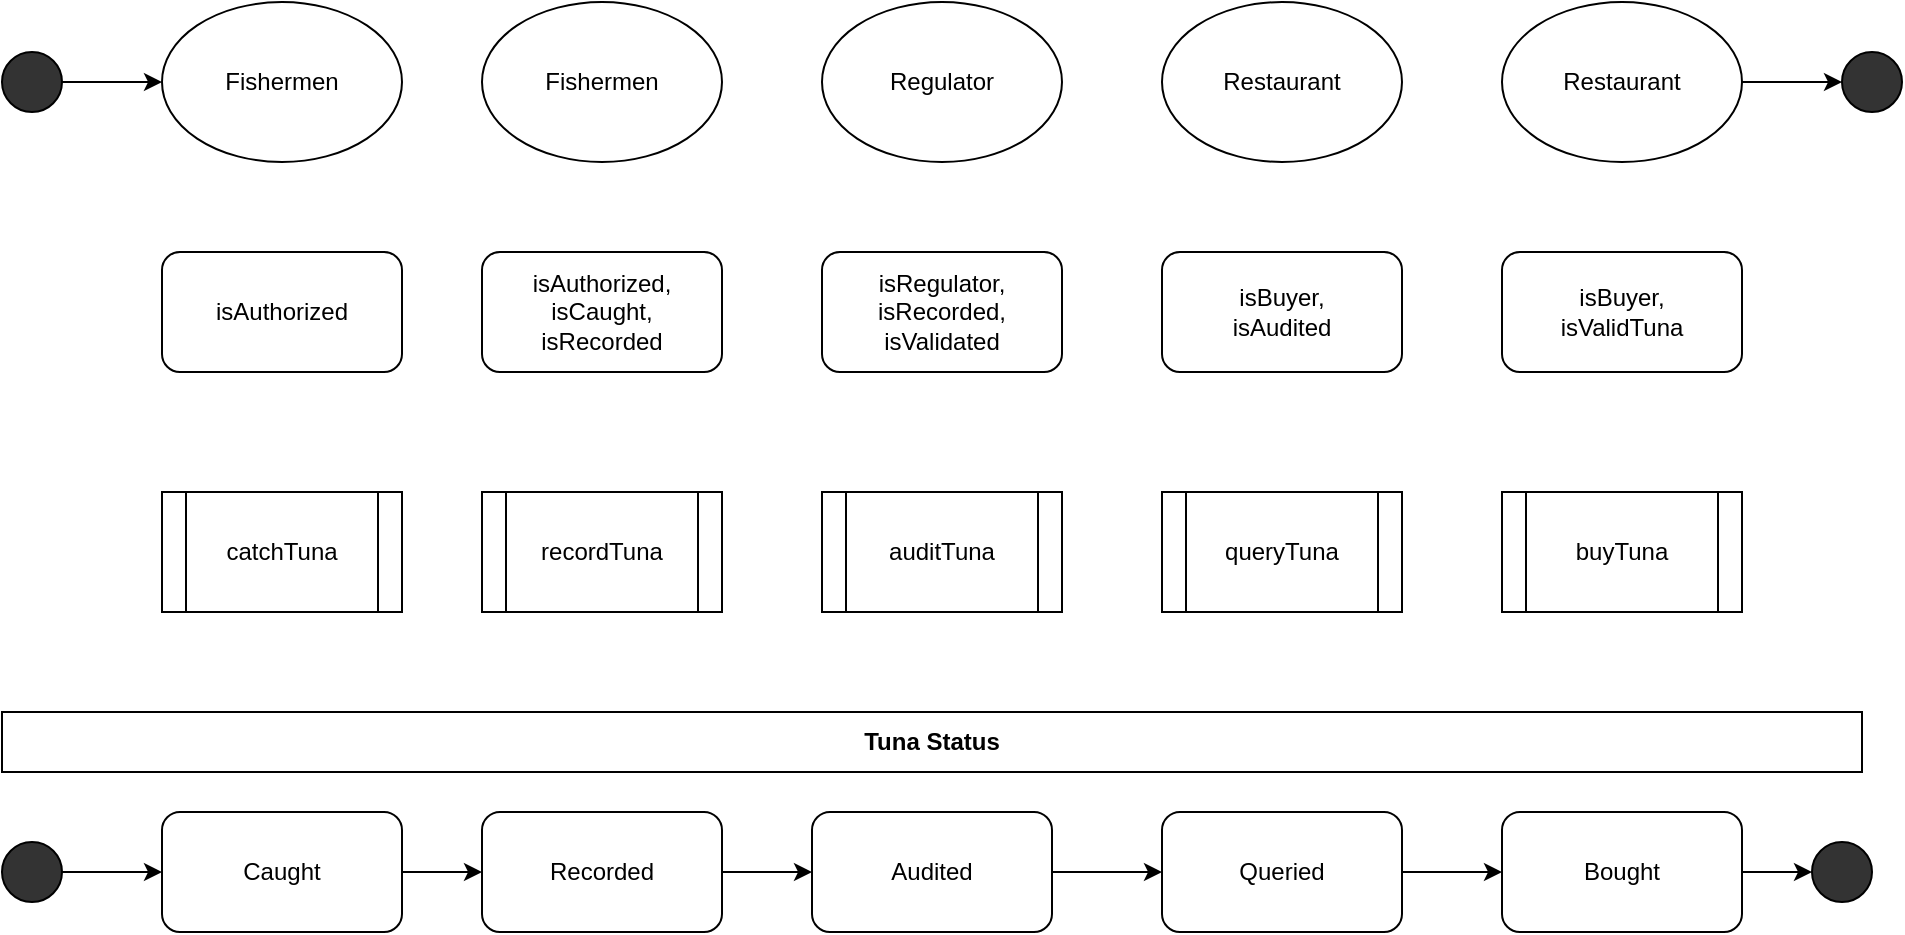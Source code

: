 <mxfile version="10.6.7" type="device"><diagram id="N7PH8rcaSGMAcmPkOh6h" name="Page-1"><mxGraphModel dx="2146" dy="465" grid="1" gridSize="10" guides="1" tooltips="1" connect="1" arrows="1" fold="1" page="1" pageScale="1" pageWidth="826" pageHeight="1169" math="0" shadow="0"><root><mxCell id="0"/><mxCell id="1" parent="0"/><mxCell id="mgDIXfmYifUk3JJZ5WLK-21" style="edgeStyle=orthogonalEdgeStyle;rounded=0;orthogonalLoop=1;jettySize=auto;html=1;exitX=1;exitY=0.5;exitDx=0;exitDy=0;" edge="1" parent="1" source="mgDIXfmYifUk3JJZ5WLK-1" target="mgDIXfmYifUk3JJZ5WLK-3"><mxGeometry relative="1" as="geometry"/></mxCell><mxCell id="mgDIXfmYifUk3JJZ5WLK-1" value="" style="ellipse;whiteSpace=wrap;html=1;aspect=fixed;fillColor=#333333;" vertex="1" parent="1"><mxGeometry x="-240" y="40" width="30" height="30" as="geometry"/></mxCell><mxCell id="mgDIXfmYifUk3JJZ5WLK-3" value="Fishermen" style="ellipse;whiteSpace=wrap;html=1;fillColor=#FFFFFF;" vertex="1" parent="1"><mxGeometry x="-160" y="15" width="120" height="80" as="geometry"/></mxCell><mxCell id="mgDIXfmYifUk3JJZ5WLK-4" value="Fishermen" style="ellipse;whiteSpace=wrap;html=1;fillColor=#FFFFFF;" vertex="1" parent="1"><mxGeometry y="15" width="120" height="80" as="geometry"/></mxCell><mxCell id="mgDIXfmYifUk3JJZ5WLK-5" value="isAuthorized" style="rounded=1;whiteSpace=wrap;html=1;fillColor=#FFFFFF;" vertex="1" parent="1"><mxGeometry x="-160" y="140" width="120" height="60" as="geometry"/></mxCell><mxCell id="mgDIXfmYifUk3JJZ5WLK-6" value="isAuthorized,&lt;br&gt;isCaught,&lt;br&gt;isRecorded&lt;br&gt;" style="rounded=1;whiteSpace=wrap;html=1;fillColor=#FFFFFF;" vertex="1" parent="1"><mxGeometry y="140" width="120" height="60" as="geometry"/></mxCell><mxCell id="mgDIXfmYifUk3JJZ5WLK-9" value="Regulator" style="ellipse;whiteSpace=wrap;html=1;fillColor=#FFFFFF;" vertex="1" parent="1"><mxGeometry x="170" y="15" width="120" height="80" as="geometry"/></mxCell><mxCell id="mgDIXfmYifUk3JJZ5WLK-10" value="isRegulator, isRecorded,&lt;br&gt;isValidated&lt;br&gt;" style="rounded=1;whiteSpace=wrap;html=1;fillColor=#FFFFFF;" vertex="1" parent="1"><mxGeometry x="170" y="140" width="120" height="60" as="geometry"/></mxCell><mxCell id="mgDIXfmYifUk3JJZ5WLK-11" value="Restaurant" style="ellipse;whiteSpace=wrap;html=1;fillColor=#FFFFFF;" vertex="1" parent="1"><mxGeometry x="340" y="15" width="120" height="80" as="geometry"/></mxCell><mxCell id="mgDIXfmYifUk3JJZ5WLK-12" value="isBuyer, &lt;br&gt;isAudited&lt;br&gt;" style="rounded=1;whiteSpace=wrap;html=1;fillColor=#FFFFFF;" vertex="1" parent="1"><mxGeometry x="340" y="140" width="120" height="60" as="geometry"/></mxCell><mxCell id="mgDIXfmYifUk3JJZ5WLK-13" value="catchTuna" style="shape=process;whiteSpace=wrap;html=1;backgroundOutline=1;fillColor=#FFFFFF;" vertex="1" parent="1"><mxGeometry x="-160" y="260" width="120" height="60" as="geometry"/></mxCell><mxCell id="mgDIXfmYifUk3JJZ5WLK-14" value="recordTuna" style="shape=process;whiteSpace=wrap;html=1;backgroundOutline=1;fillColor=#FFFFFF;" vertex="1" parent="1"><mxGeometry y="260" width="120" height="60" as="geometry"/></mxCell><mxCell id="mgDIXfmYifUk3JJZ5WLK-15" value="auditTuna" style="shape=process;whiteSpace=wrap;html=1;backgroundOutline=1;fillColor=#FFFFFF;" vertex="1" parent="1"><mxGeometry x="170" y="260" width="120" height="60" as="geometry"/></mxCell><mxCell id="mgDIXfmYifUk3JJZ5WLK-22" style="edgeStyle=orthogonalEdgeStyle;rounded=0;orthogonalLoop=1;jettySize=auto;html=1;exitX=1;exitY=0.5;exitDx=0;exitDy=0;entryX=0;entryY=0.5;entryDx=0;entryDy=0;" edge="1" parent="1" source="mgDIXfmYifUk3JJZ5WLK-16" target="mgDIXfmYifUk3JJZ5WLK-20"><mxGeometry relative="1" as="geometry"/></mxCell><mxCell id="mgDIXfmYifUk3JJZ5WLK-16" value="Restaurant" style="ellipse;whiteSpace=wrap;html=1;fillColor=#FFFFFF;" vertex="1" parent="1"><mxGeometry x="510" y="15" width="120" height="80" as="geometry"/></mxCell><mxCell id="mgDIXfmYifUk3JJZ5WLK-17" value="isBuyer, &lt;br&gt;isValidTuna&lt;br&gt;" style="rounded=1;whiteSpace=wrap;html=1;fillColor=#FFFFFF;" vertex="1" parent="1"><mxGeometry x="510" y="140" width="120" height="60" as="geometry"/></mxCell><mxCell id="mgDIXfmYifUk3JJZ5WLK-18" value="queryTuna" style="shape=process;whiteSpace=wrap;html=1;backgroundOutline=1;fillColor=#FFFFFF;" vertex="1" parent="1"><mxGeometry x="340" y="260" width="120" height="60" as="geometry"/></mxCell><mxCell id="mgDIXfmYifUk3JJZ5WLK-19" value="buyTuna" style="shape=process;whiteSpace=wrap;html=1;backgroundOutline=1;fillColor=#FFFFFF;" vertex="1" parent="1"><mxGeometry x="510" y="260" width="120" height="60" as="geometry"/></mxCell><mxCell id="mgDIXfmYifUk3JJZ5WLK-20" value="" style="ellipse;whiteSpace=wrap;html=1;aspect=fixed;fillColor=#333333;" vertex="1" parent="1"><mxGeometry x="680" y="40" width="30" height="30" as="geometry"/></mxCell><mxCell id="mgDIXfmYifUk3JJZ5WLK-23" value="Tuna Status" style="rounded=0;whiteSpace=wrap;html=1;fillColor=#FFFFFF;fontStyle=1" vertex="1" parent="1"><mxGeometry x="-240" y="370" width="930" height="30" as="geometry"/></mxCell><mxCell id="mgDIXfmYifUk3JJZ5WLK-33" style="edgeStyle=orthogonalEdgeStyle;rounded=0;orthogonalLoop=1;jettySize=auto;html=1;exitX=1;exitY=0.5;exitDx=0;exitDy=0;" edge="1" parent="1" source="mgDIXfmYifUk3JJZ5WLK-24" target="mgDIXfmYifUk3JJZ5WLK-25"><mxGeometry relative="1" as="geometry"/></mxCell><mxCell id="mgDIXfmYifUk3JJZ5WLK-24" value="Caught" style="rounded=1;whiteSpace=wrap;html=1;fillColor=#FFFFFF;" vertex="1" parent="1"><mxGeometry x="-160" y="420" width="120" height="60" as="geometry"/></mxCell><mxCell id="mgDIXfmYifUk3JJZ5WLK-34" style="edgeStyle=orthogonalEdgeStyle;rounded=0;orthogonalLoop=1;jettySize=auto;html=1;exitX=1;exitY=0.5;exitDx=0;exitDy=0;entryX=0;entryY=0.5;entryDx=0;entryDy=0;" edge="1" parent="1" source="mgDIXfmYifUk3JJZ5WLK-25" target="mgDIXfmYifUk3JJZ5WLK-26"><mxGeometry relative="1" as="geometry"/></mxCell><mxCell id="mgDIXfmYifUk3JJZ5WLK-25" value="Recorded" style="rounded=1;whiteSpace=wrap;html=1;fillColor=#FFFFFF;" vertex="1" parent="1"><mxGeometry y="420" width="120" height="60" as="geometry"/></mxCell><mxCell id="mgDIXfmYifUk3JJZ5WLK-35" style="edgeStyle=orthogonalEdgeStyle;rounded=0;orthogonalLoop=1;jettySize=auto;html=1;exitX=1;exitY=0.5;exitDx=0;exitDy=0;" edge="1" parent="1" source="mgDIXfmYifUk3JJZ5WLK-26" target="mgDIXfmYifUk3JJZ5WLK-27"><mxGeometry relative="1" as="geometry"/></mxCell><mxCell id="mgDIXfmYifUk3JJZ5WLK-26" value="Audited" style="rounded=1;whiteSpace=wrap;html=1;fillColor=#FFFFFF;" vertex="1" parent="1"><mxGeometry x="165" y="420" width="120" height="60" as="geometry"/></mxCell><mxCell id="mgDIXfmYifUk3JJZ5WLK-36" style="edgeStyle=orthogonalEdgeStyle;rounded=0;orthogonalLoop=1;jettySize=auto;html=1;exitX=1;exitY=0.5;exitDx=0;exitDy=0;entryX=0;entryY=0.5;entryDx=0;entryDy=0;" edge="1" parent="1" source="mgDIXfmYifUk3JJZ5WLK-27" target="mgDIXfmYifUk3JJZ5WLK-28"><mxGeometry relative="1" as="geometry"/></mxCell><mxCell id="mgDIXfmYifUk3JJZ5WLK-27" value="Queried" style="rounded=1;whiteSpace=wrap;html=1;fillColor=#FFFFFF;" vertex="1" parent="1"><mxGeometry x="340" y="420" width="120" height="60" as="geometry"/></mxCell><mxCell id="mgDIXfmYifUk3JJZ5WLK-32" style="edgeStyle=orthogonalEdgeStyle;rounded=0;orthogonalLoop=1;jettySize=auto;html=1;exitX=1;exitY=0.5;exitDx=0;exitDy=0;entryX=0;entryY=0.5;entryDx=0;entryDy=0;" edge="1" parent="1" source="mgDIXfmYifUk3JJZ5WLK-28" target="mgDIXfmYifUk3JJZ5WLK-30"><mxGeometry relative="1" as="geometry"/></mxCell><mxCell id="mgDIXfmYifUk3JJZ5WLK-28" value="Bought" style="rounded=1;whiteSpace=wrap;html=1;fillColor=#FFFFFF;" vertex="1" parent="1"><mxGeometry x="510" y="420" width="120" height="60" as="geometry"/></mxCell><mxCell id="mgDIXfmYifUk3JJZ5WLK-31" style="edgeStyle=orthogonalEdgeStyle;rounded=0;orthogonalLoop=1;jettySize=auto;html=1;exitX=1;exitY=0.5;exitDx=0;exitDy=0;entryX=0;entryY=0.5;entryDx=0;entryDy=0;" edge="1" parent="1" source="mgDIXfmYifUk3JJZ5WLK-29" target="mgDIXfmYifUk3JJZ5WLK-24"><mxGeometry relative="1" as="geometry"/></mxCell><mxCell id="mgDIXfmYifUk3JJZ5WLK-29" value="" style="ellipse;whiteSpace=wrap;html=1;aspect=fixed;fillColor=#333333;" vertex="1" parent="1"><mxGeometry x="-240" y="435" width="30" height="30" as="geometry"/></mxCell><mxCell id="mgDIXfmYifUk3JJZ5WLK-30" value="" style="ellipse;whiteSpace=wrap;html=1;aspect=fixed;fillColor=#333333;" vertex="1" parent="1"><mxGeometry x="665" y="435" width="30" height="30" as="geometry"/></mxCell></root></mxGraphModel></diagram></mxfile>